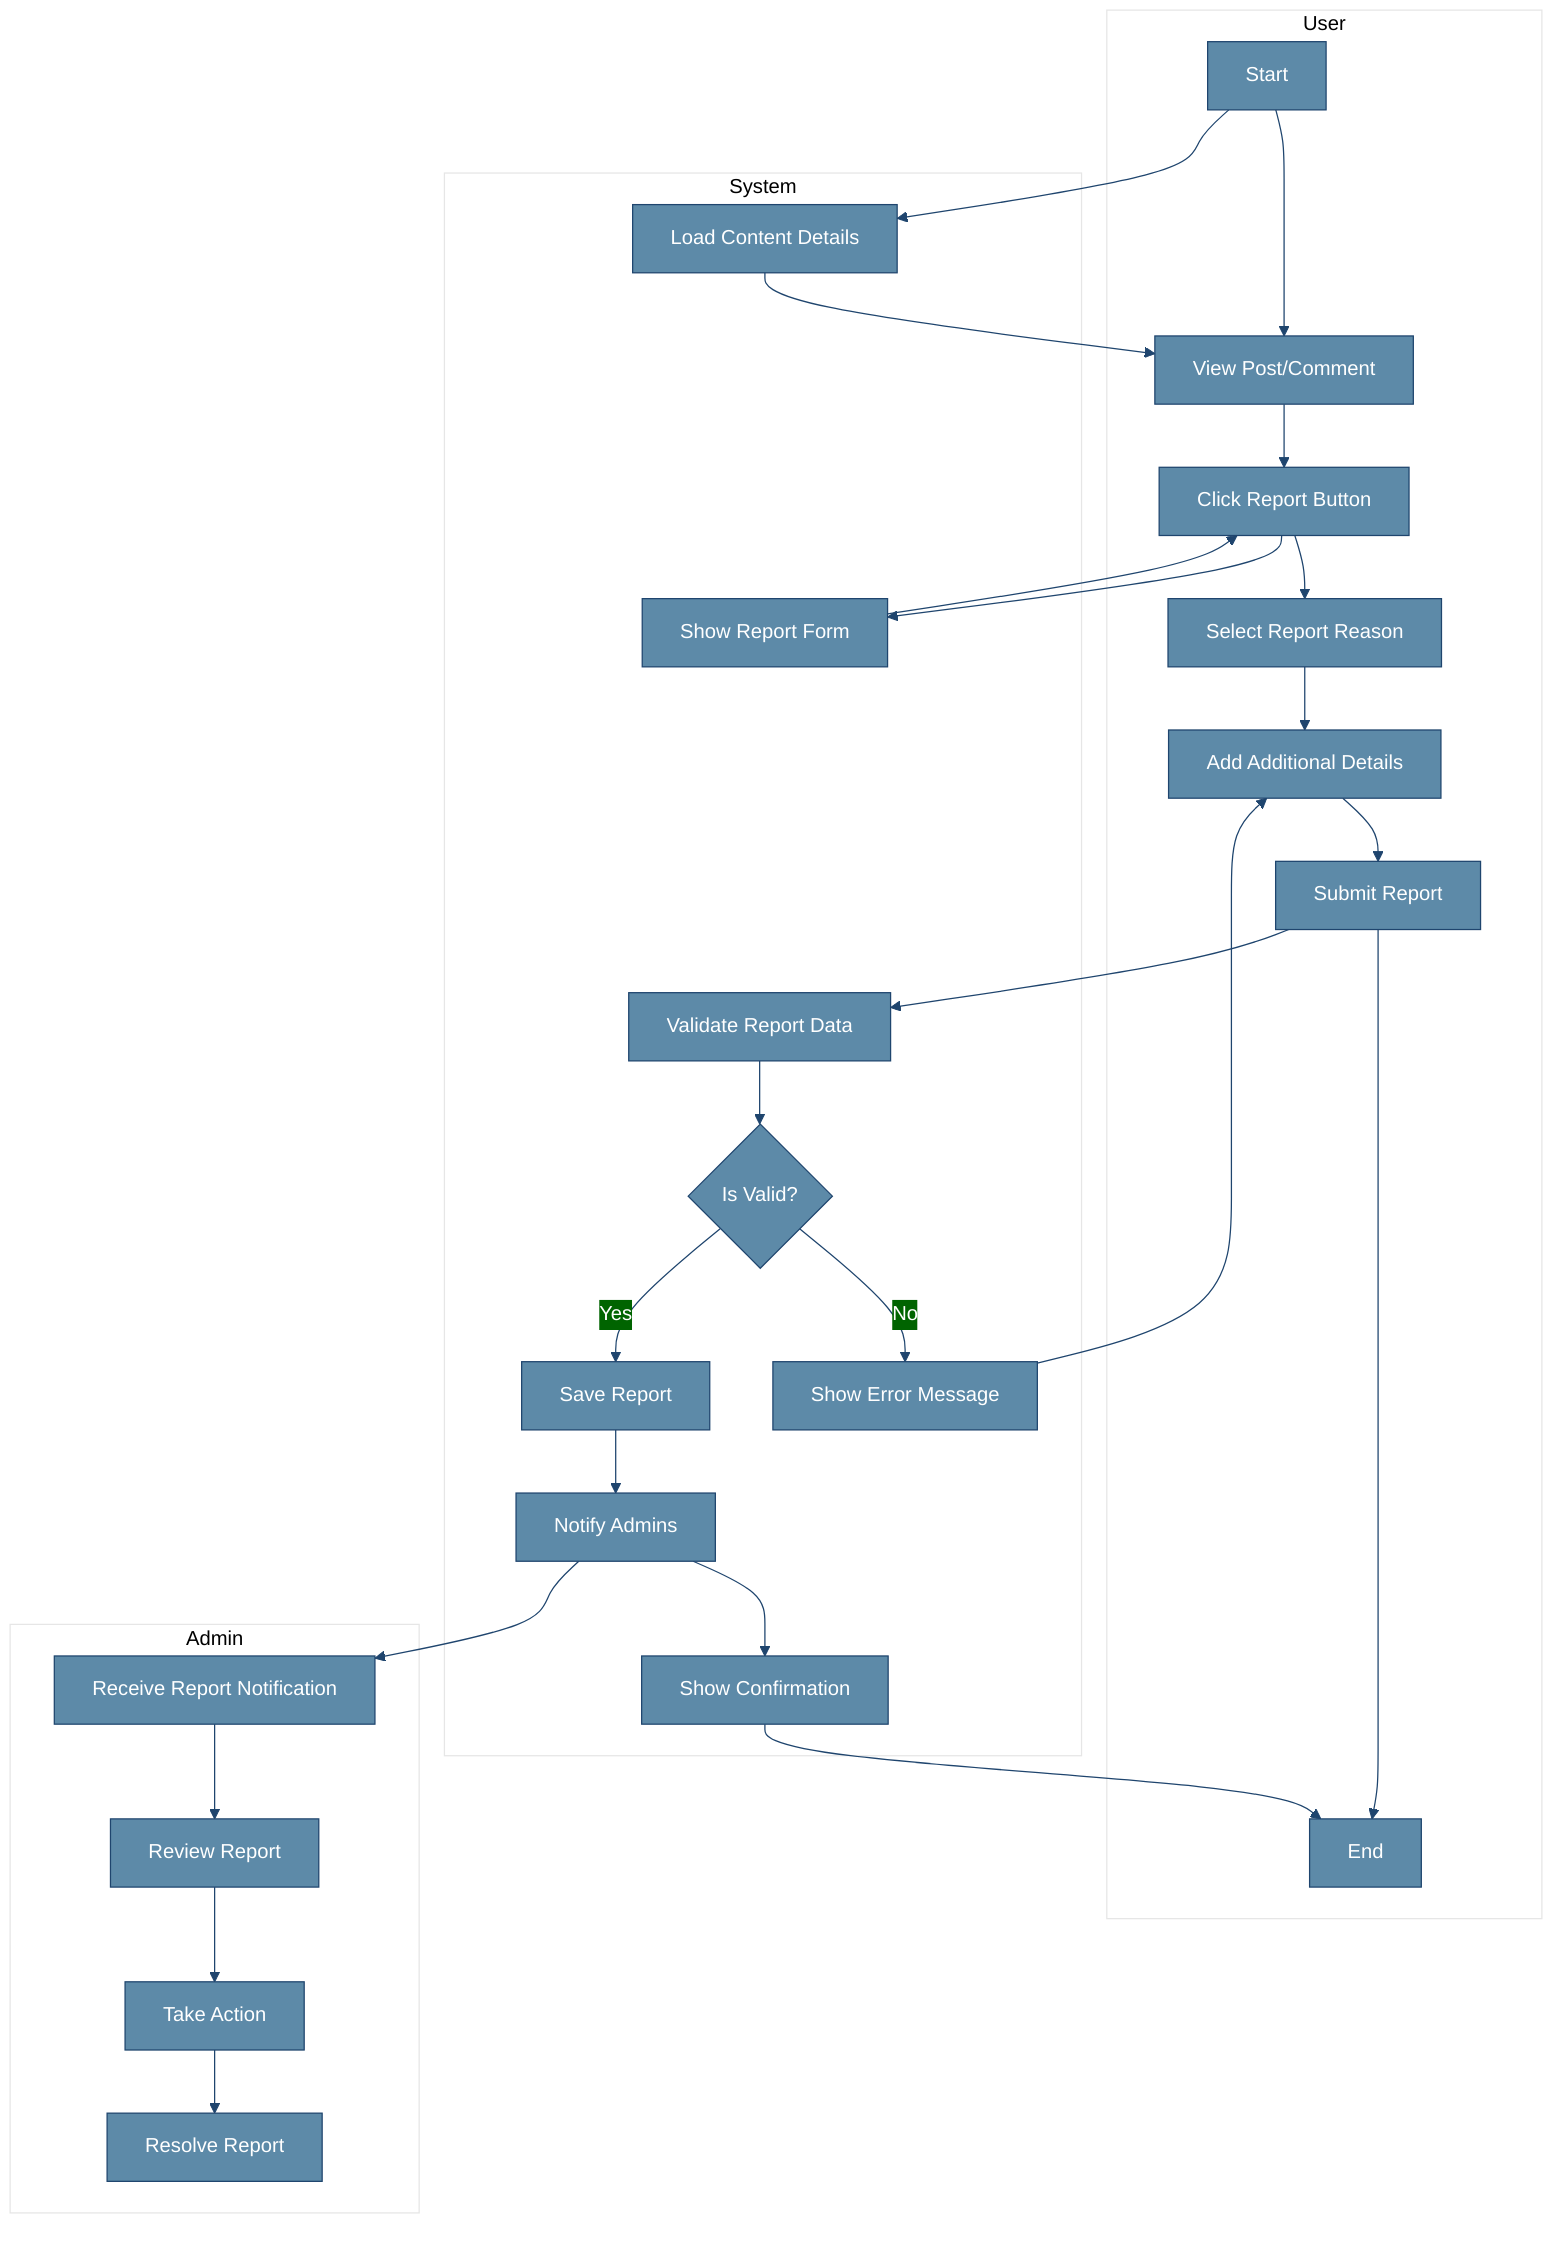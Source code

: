 %%{init: {'theme': 'base', 'themeVariables': { 'primaryColor': '#5D8AA8', 'primaryTextColor': '#fff', 'primaryBorderColor': '#1F456E', 'lineColor': '#1F456E', 'secondaryColor': '#006400', 'tertiaryColor': '#fff' }}}%%
flowchart TB
    subgraph User
        A1[Start] --> A2[View Post/Comment]
        A2 --> A3[Click Report Button]
        A3 --> A4[Select Report Reason]
        A4 --> A5[Add Additional Details]
        A5 --> A6[Submit Report]
        A6 --> A7[End]
    end
    
    subgraph System
        B1[Load Content Details]
        B2[Show Report Form]
        B3[Validate Report Data]
        B4{Is Valid?}
        B5[Save Report]
        B6[Notify Admins]
        B7[Show Confirmation]
        B8[Show Error Message]
    end
    
    subgraph Admin
        C1[Receive Report Notification]
        C2[Review Report]
        C3[Take Action]
        C4[Resolve Report]
    end
    
    A1 --> B1
    B1 --> A2
    A3 --> B2
    B2 --> A3
    A6 --> B3
    B3 --> B4
    B4 -->|Yes| B5
    B4 -->|No| B8
    B5 --> B6
    B6 --> B7
    B7 --> A7
    B8 --> A5
    B6 --> C1
    C1 --> C2
    C2 --> C3
    C3 --> C4